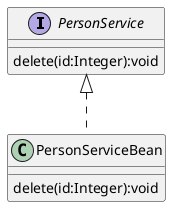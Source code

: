 @startuml

interface PersonService{
delete(id:Integer):void
}

class PersonServiceBean{
delete(id:Integer):void
}

PersonService <|..PersonServiceBean

@enduml
